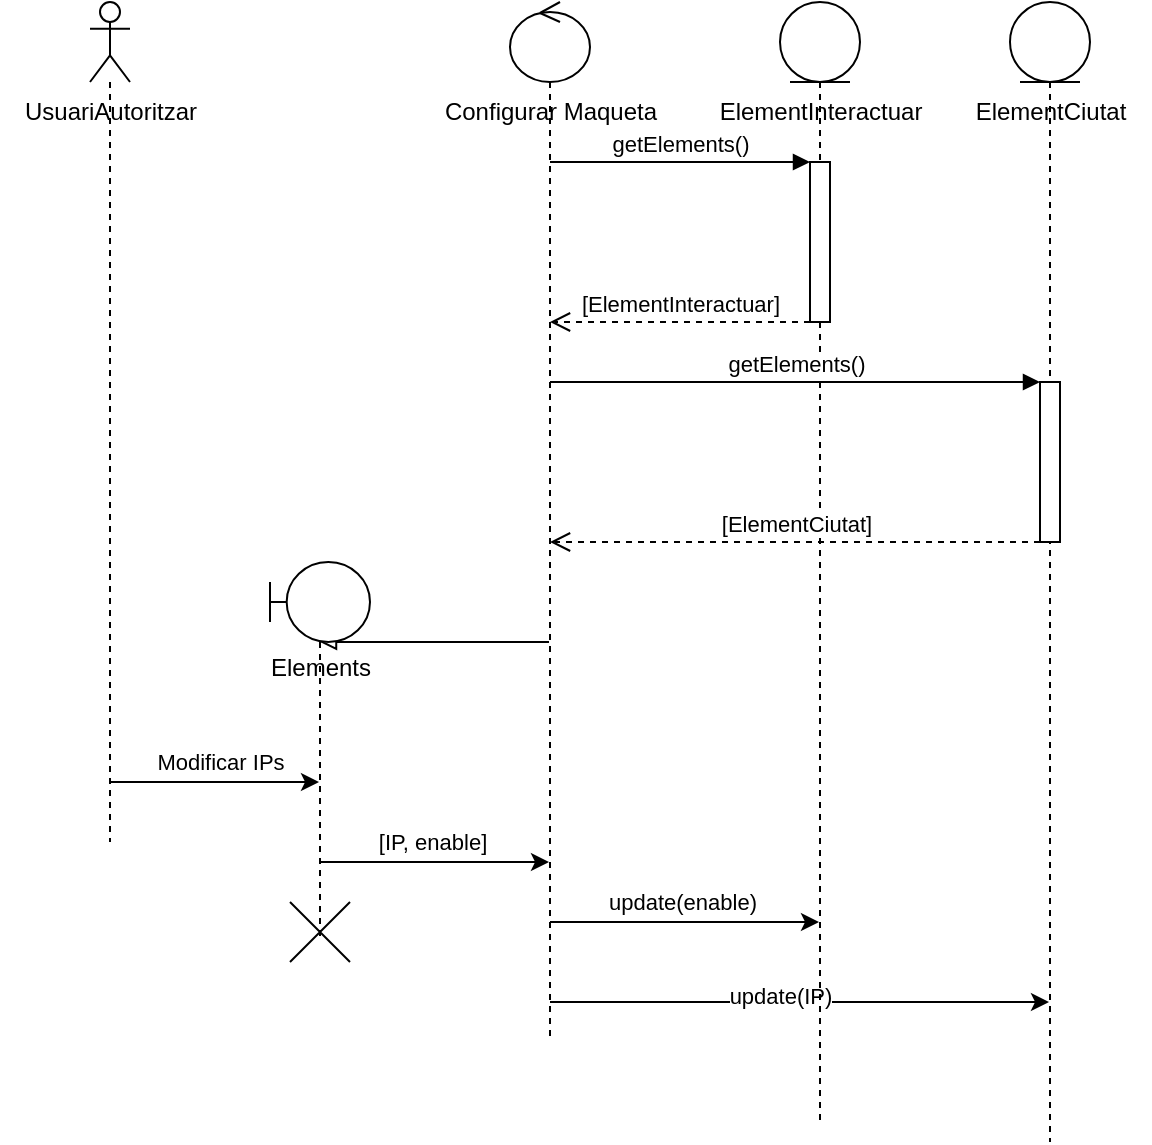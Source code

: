 <mxfile version="21.3.8" type="github">
  <diagram name="Page-1" id="2YBvvXClWsGukQMizWep">
    <mxGraphModel dx="794" dy="740" grid="0" gridSize="10" guides="1" tooltips="1" connect="1" arrows="1" fold="1" page="1" pageScale="1" pageWidth="850" pageHeight="1100" math="0" shadow="0">
      <root>
        <mxCell id="0" />
        <mxCell id="1" parent="0" />
        <mxCell id="V-4Zc7tRNZc4K7kBfhPR-19" style="edgeStyle=elbowEdgeStyle;rounded=0;orthogonalLoop=1;jettySize=auto;html=1;elbow=vertical;curved=0;" edge="1" parent="1" source="V-4Zc7tRNZc4K7kBfhPR-1" target="V-4Zc7tRNZc4K7kBfhPR-16">
          <mxGeometry relative="1" as="geometry">
            <Array as="points">
              <mxPoint x="100" y="440" />
            </Array>
          </mxGeometry>
        </mxCell>
        <mxCell id="V-4Zc7tRNZc4K7kBfhPR-20" value="Modificar IPs" style="edgeLabel;html=1;align=center;verticalAlign=middle;resizable=0;points=[];" vertex="1" connectable="0" parent="V-4Zc7tRNZc4K7kBfhPR-19">
          <mxGeometry x="0.267" y="1" relative="1" as="geometry">
            <mxPoint x="-11" y="-9" as="offset" />
          </mxGeometry>
        </mxCell>
        <mxCell id="V-4Zc7tRNZc4K7kBfhPR-1" value="" style="shape=umlLifeline;perimeter=lifelinePerimeter;whiteSpace=wrap;html=1;container=1;dropTarget=0;collapsible=0;recursiveResize=0;outlineConnect=0;portConstraint=eastwest;newEdgeStyle={&quot;edgeStyle&quot;:&quot;elbowEdgeStyle&quot;,&quot;elbow&quot;:&quot;vertical&quot;,&quot;curved&quot;:0,&quot;rounded&quot;:0};participant=umlActor;" vertex="1" parent="1">
          <mxGeometry x="60" y="50" width="20" height="420" as="geometry" />
        </mxCell>
        <mxCell id="V-4Zc7tRNZc4K7kBfhPR-18" style="edgeStyle=elbowEdgeStyle;rounded=0;orthogonalLoop=1;jettySize=auto;html=1;elbow=vertical;curved=0;endArrow=block;endFill=0;movable=0;resizable=0;rotatable=0;deletable=0;editable=0;locked=1;connectable=0;" edge="1" parent="1" source="V-4Zc7tRNZc4K7kBfhPR-3" target="V-4Zc7tRNZc4K7kBfhPR-16">
          <mxGeometry relative="1" as="geometry">
            <Array as="points">
              <mxPoint x="250" y="370" />
            </Array>
          </mxGeometry>
        </mxCell>
        <mxCell id="V-4Zc7tRNZc4K7kBfhPR-25" style="edgeStyle=elbowEdgeStyle;rounded=0;orthogonalLoop=1;jettySize=auto;html=1;elbow=vertical;curved=0;" edge="1" parent="1" source="V-4Zc7tRNZc4K7kBfhPR-3" target="V-4Zc7tRNZc4K7kBfhPR-6">
          <mxGeometry relative="1" as="geometry">
            <Array as="points">
              <mxPoint x="470" y="550" />
            </Array>
          </mxGeometry>
        </mxCell>
        <mxCell id="V-4Zc7tRNZc4K7kBfhPR-28" value="update(IP)" style="edgeLabel;html=1;align=center;verticalAlign=middle;resizable=0;points=[];" vertex="1" connectable="0" parent="V-4Zc7tRNZc4K7kBfhPR-25">
          <mxGeometry x="-0.084" y="3" relative="1" as="geometry">
            <mxPoint as="offset" />
          </mxGeometry>
        </mxCell>
        <mxCell id="V-4Zc7tRNZc4K7kBfhPR-26" style="edgeStyle=elbowEdgeStyle;rounded=0;orthogonalLoop=1;jettySize=auto;html=1;elbow=vertical;curved=0;" edge="1" parent="1" source="V-4Zc7tRNZc4K7kBfhPR-3" target="V-4Zc7tRNZc4K7kBfhPR-4">
          <mxGeometry relative="1" as="geometry">
            <Array as="points">
              <mxPoint x="340" y="510" />
            </Array>
          </mxGeometry>
        </mxCell>
        <mxCell id="V-4Zc7tRNZc4K7kBfhPR-27" value="update(enable)" style="edgeLabel;html=1;align=center;verticalAlign=middle;resizable=0;points=[];" vertex="1" connectable="0" parent="V-4Zc7tRNZc4K7kBfhPR-26">
          <mxGeometry x="-0.607" y="3" relative="1" as="geometry">
            <mxPoint x="39" y="-7" as="offset" />
          </mxGeometry>
        </mxCell>
        <mxCell id="V-4Zc7tRNZc4K7kBfhPR-3" value="" style="shape=umlLifeline;perimeter=lifelinePerimeter;whiteSpace=wrap;html=1;container=1;dropTarget=0;collapsible=0;recursiveResize=0;outlineConnect=0;portConstraint=eastwest;newEdgeStyle={&quot;edgeStyle&quot;:&quot;elbowEdgeStyle&quot;,&quot;elbow&quot;:&quot;vertical&quot;,&quot;curved&quot;:0,&quot;rounded&quot;:0};participant=umlControl;" vertex="1" parent="1">
          <mxGeometry x="270" y="50" width="40" height="520" as="geometry" />
        </mxCell>
        <mxCell id="V-4Zc7tRNZc4K7kBfhPR-4" value="" style="shape=umlLifeline;perimeter=lifelinePerimeter;whiteSpace=wrap;html=1;container=1;dropTarget=0;collapsible=0;recursiveResize=0;outlineConnect=0;portConstraint=eastwest;newEdgeStyle={&quot;edgeStyle&quot;:&quot;elbowEdgeStyle&quot;,&quot;elbow&quot;:&quot;vertical&quot;,&quot;curved&quot;:0,&quot;rounded&quot;:0};participant=umlEntity;" vertex="1" parent="1">
          <mxGeometry x="405" y="50" width="40" height="560" as="geometry" />
        </mxCell>
        <mxCell id="V-4Zc7tRNZc4K7kBfhPR-10" value="" style="html=1;points=[];perimeter=orthogonalPerimeter;outlineConnect=0;targetShapes=umlLifeline;portConstraint=eastwest;newEdgeStyle={&quot;edgeStyle&quot;:&quot;elbowEdgeStyle&quot;,&quot;elbow&quot;:&quot;vertical&quot;,&quot;curved&quot;:0,&quot;rounded&quot;:0};" vertex="1" parent="V-4Zc7tRNZc4K7kBfhPR-4">
          <mxGeometry x="15" y="80" width="10" height="80" as="geometry" />
        </mxCell>
        <mxCell id="V-4Zc7tRNZc4K7kBfhPR-5" value="Configurar Maqueta" style="text;html=1;align=center;verticalAlign=middle;resizable=0;points=[];autosize=1;strokeColor=none;fillColor=none;" vertex="1" parent="1">
          <mxGeometry x="225" y="90" width="130" height="30" as="geometry" />
        </mxCell>
        <mxCell id="V-4Zc7tRNZc4K7kBfhPR-6" value="" style="shape=umlLifeline;perimeter=lifelinePerimeter;whiteSpace=wrap;html=1;container=1;dropTarget=0;collapsible=0;recursiveResize=0;outlineConnect=0;portConstraint=eastwest;newEdgeStyle={&quot;edgeStyle&quot;:&quot;elbowEdgeStyle&quot;,&quot;elbow&quot;:&quot;vertical&quot;,&quot;curved&quot;:0,&quot;rounded&quot;:0};participant=umlEntity;" vertex="1" parent="1">
          <mxGeometry x="520" y="50" width="40" height="570" as="geometry" />
        </mxCell>
        <mxCell id="V-4Zc7tRNZc4K7kBfhPR-13" value="" style="html=1;points=[];perimeter=orthogonalPerimeter;outlineConnect=0;targetShapes=umlLifeline;portConstraint=eastwest;newEdgeStyle={&quot;edgeStyle&quot;:&quot;elbowEdgeStyle&quot;,&quot;elbow&quot;:&quot;vertical&quot;,&quot;curved&quot;:0,&quot;rounded&quot;:0};" vertex="1" parent="V-4Zc7tRNZc4K7kBfhPR-6">
          <mxGeometry x="15" y="190" width="10" height="80" as="geometry" />
        </mxCell>
        <mxCell id="V-4Zc7tRNZc4K7kBfhPR-7" value="ElementInteractuar" style="text;html=1;align=center;verticalAlign=middle;resizable=0;points=[];autosize=1;strokeColor=none;fillColor=none;" vertex="1" parent="1">
          <mxGeometry x="365" y="90" width="120" height="30" as="geometry" />
        </mxCell>
        <mxCell id="V-4Zc7tRNZc4K7kBfhPR-8" value="ElementCiutat" style="text;html=1;align=center;verticalAlign=middle;resizable=0;points=[];autosize=1;strokeColor=none;fillColor=none;" vertex="1" parent="1">
          <mxGeometry x="490" y="90" width="100" height="30" as="geometry" />
        </mxCell>
        <mxCell id="V-4Zc7tRNZc4K7kBfhPR-9" value="UsuariAutoritzar" style="text;html=1;align=center;verticalAlign=middle;resizable=0;points=[];autosize=1;strokeColor=none;fillColor=none;" vertex="1" parent="1">
          <mxGeometry x="15" y="90" width="110" height="30" as="geometry" />
        </mxCell>
        <mxCell id="V-4Zc7tRNZc4K7kBfhPR-11" value="getElements()" style="html=1;verticalAlign=bottom;endArrow=block;edgeStyle=elbowEdgeStyle;elbow=vertical;curved=0;rounded=0;" edge="1" target="V-4Zc7tRNZc4K7kBfhPR-10" parent="1" source="V-4Zc7tRNZc4K7kBfhPR-3">
          <mxGeometry relative="1" as="geometry">
            <mxPoint x="350" y="130" as="sourcePoint" />
            <Array as="points">
              <mxPoint x="330" y="130" />
            </Array>
          </mxGeometry>
        </mxCell>
        <mxCell id="V-4Zc7tRNZc4K7kBfhPR-14" value="getElements()" style="html=1;verticalAlign=bottom;endArrow=block;edgeStyle=elbowEdgeStyle;elbow=vertical;curved=0;rounded=0;" edge="1" target="V-4Zc7tRNZc4K7kBfhPR-13" parent="1" source="V-4Zc7tRNZc4K7kBfhPR-3">
          <mxGeometry relative="1" as="geometry">
            <mxPoint x="465" y="240" as="sourcePoint" />
            <Array as="points">
              <mxPoint x="380" y="240" />
            </Array>
          </mxGeometry>
        </mxCell>
        <mxCell id="V-4Zc7tRNZc4K7kBfhPR-12" value="[ElementInteractuar]" style="html=1;verticalAlign=bottom;endArrow=open;dashed=1;endSize=8;edgeStyle=elbowEdgeStyle;elbow=vertical;curved=0;rounded=0;" edge="1" source="V-4Zc7tRNZc4K7kBfhPR-10" parent="1" target="V-4Zc7tRNZc4K7kBfhPR-3">
          <mxGeometry relative="1" as="geometry">
            <mxPoint x="350" y="205" as="targetPoint" />
            <Array as="points">
              <mxPoint x="330" y="210" />
            </Array>
          </mxGeometry>
        </mxCell>
        <mxCell id="V-4Zc7tRNZc4K7kBfhPR-15" value="[ElementCiutat]" style="html=1;verticalAlign=bottom;endArrow=open;dashed=1;endSize=8;edgeStyle=elbowEdgeStyle;elbow=vertical;curved=0;rounded=0;" edge="1" source="V-4Zc7tRNZc4K7kBfhPR-13" parent="1" target="V-4Zc7tRNZc4K7kBfhPR-3">
          <mxGeometry relative="1" as="geometry">
            <mxPoint x="465" y="315" as="targetPoint" />
            <Array as="points">
              <mxPoint x="360" y="320" />
            </Array>
          </mxGeometry>
        </mxCell>
        <mxCell id="V-4Zc7tRNZc4K7kBfhPR-23" style="edgeStyle=elbowEdgeStyle;rounded=0;orthogonalLoop=1;jettySize=auto;html=1;elbow=vertical;curved=0;" edge="1" parent="1" source="V-4Zc7tRNZc4K7kBfhPR-16" target="V-4Zc7tRNZc4K7kBfhPR-3">
          <mxGeometry relative="1" as="geometry">
            <Array as="points">
              <mxPoint x="260" y="480" />
            </Array>
          </mxGeometry>
        </mxCell>
        <mxCell id="V-4Zc7tRNZc4K7kBfhPR-24" value="[IP, enable]" style="edgeLabel;html=1;align=center;verticalAlign=middle;resizable=0;points=[];" vertex="1" connectable="0" parent="V-4Zc7tRNZc4K7kBfhPR-23">
          <mxGeometry x="0.035" y="1" relative="1" as="geometry">
            <mxPoint x="-4" y="-9" as="offset" />
          </mxGeometry>
        </mxCell>
        <mxCell id="V-4Zc7tRNZc4K7kBfhPR-16" value="" style="shape=umlLifeline;perimeter=lifelinePerimeter;whiteSpace=wrap;html=1;container=1;dropTarget=0;collapsible=0;recursiveResize=0;outlineConnect=0;portConstraint=eastwest;newEdgeStyle={&quot;edgeStyle&quot;:&quot;elbowEdgeStyle&quot;,&quot;elbow&quot;:&quot;vertical&quot;,&quot;curved&quot;:0,&quot;rounded&quot;:0};participant=umlBoundary;" vertex="1" parent="1">
          <mxGeometry x="150" y="330" width="50" height="190" as="geometry" />
        </mxCell>
        <mxCell id="V-4Zc7tRNZc4K7kBfhPR-17" value="Elements" style="text;html=1;align=center;verticalAlign=middle;resizable=0;points=[];autosize=1;strokeColor=none;fillColor=none;" vertex="1" parent="1">
          <mxGeometry x="140" y="368" width="70" height="30" as="geometry" />
        </mxCell>
        <mxCell id="V-4Zc7tRNZc4K7kBfhPR-29" value="" style="shape=umlDestroy;html=1;" vertex="1" parent="1">
          <mxGeometry x="160" y="500" width="30" height="30" as="geometry" />
        </mxCell>
      </root>
    </mxGraphModel>
  </diagram>
</mxfile>

